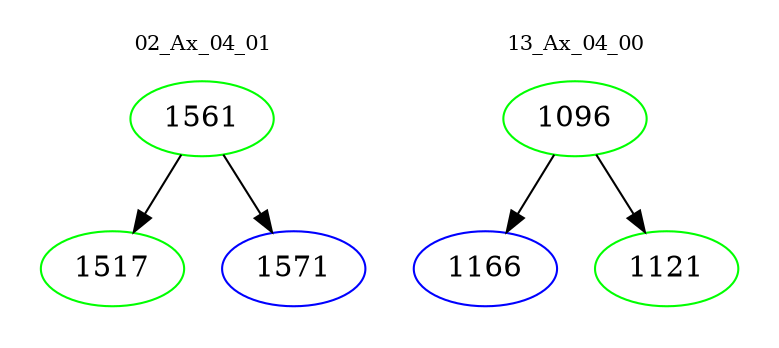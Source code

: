 digraph{
subgraph cluster_0 {
color = white
label = "02_Ax_04_01";
fontsize=10;
T0_1561 [label="1561", color="green"]
T0_1561 -> T0_1517 [color="black"]
T0_1517 [label="1517", color="green"]
T0_1561 -> T0_1571 [color="black"]
T0_1571 [label="1571", color="blue"]
}
subgraph cluster_1 {
color = white
label = "13_Ax_04_00";
fontsize=10;
T1_1096 [label="1096", color="green"]
T1_1096 -> T1_1166 [color="black"]
T1_1166 [label="1166", color="blue"]
T1_1096 -> T1_1121 [color="black"]
T1_1121 [label="1121", color="green"]
}
}
